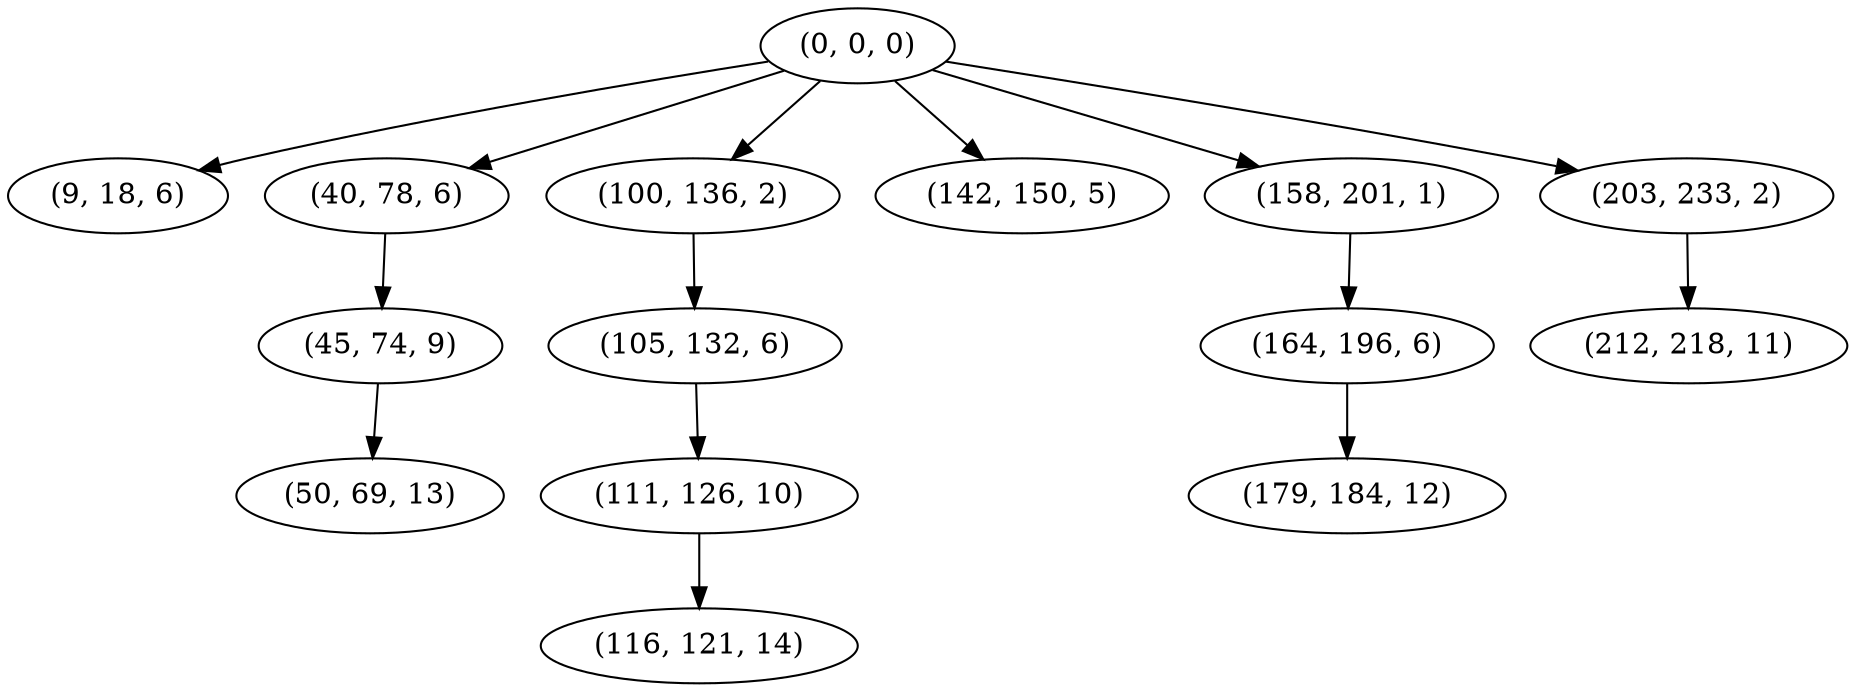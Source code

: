 digraph tree {
    "(0, 0, 0)";
    "(9, 18, 6)";
    "(40, 78, 6)";
    "(45, 74, 9)";
    "(50, 69, 13)";
    "(100, 136, 2)";
    "(105, 132, 6)";
    "(111, 126, 10)";
    "(116, 121, 14)";
    "(142, 150, 5)";
    "(158, 201, 1)";
    "(164, 196, 6)";
    "(179, 184, 12)";
    "(203, 233, 2)";
    "(212, 218, 11)";
    "(0, 0, 0)" -> "(9, 18, 6)";
    "(0, 0, 0)" -> "(40, 78, 6)";
    "(0, 0, 0)" -> "(100, 136, 2)";
    "(0, 0, 0)" -> "(142, 150, 5)";
    "(0, 0, 0)" -> "(158, 201, 1)";
    "(0, 0, 0)" -> "(203, 233, 2)";
    "(40, 78, 6)" -> "(45, 74, 9)";
    "(45, 74, 9)" -> "(50, 69, 13)";
    "(100, 136, 2)" -> "(105, 132, 6)";
    "(105, 132, 6)" -> "(111, 126, 10)";
    "(111, 126, 10)" -> "(116, 121, 14)";
    "(158, 201, 1)" -> "(164, 196, 6)";
    "(164, 196, 6)" -> "(179, 184, 12)";
    "(203, 233, 2)" -> "(212, 218, 11)";
}
